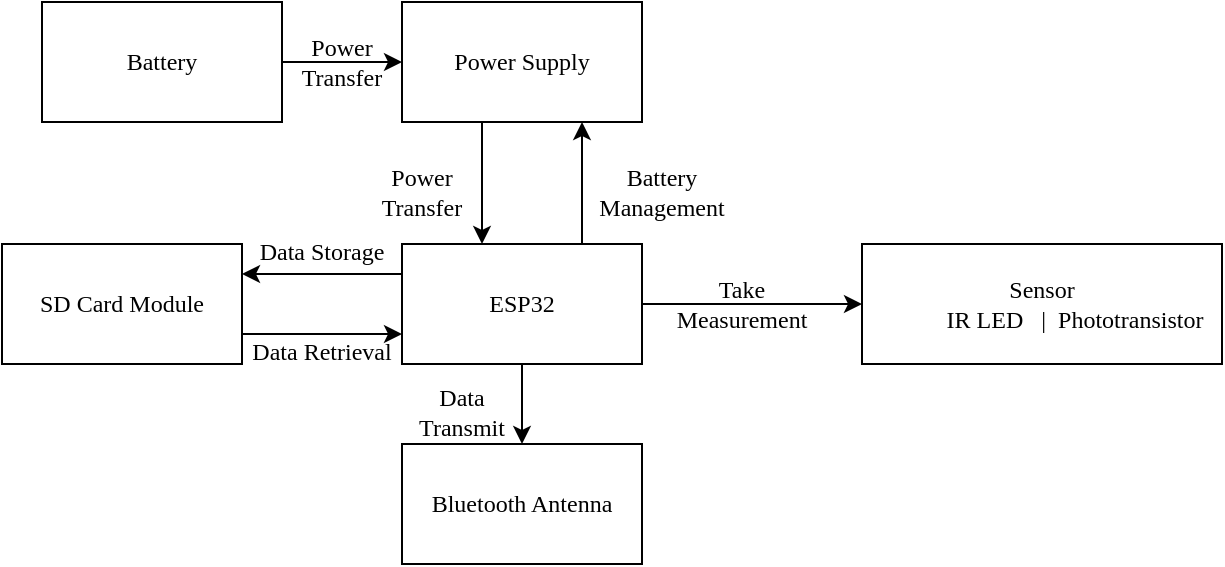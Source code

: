<mxfile version="15.8.9" pages="5"><diagram id="ptIAfMzB3e7v9HoSe_9r" name="Block Diagram"><mxGraphModel dx="1038" dy="564" grid="1" gridSize="10" guides="1" tooltips="1" connect="1" arrows="1" fold="1" page="1" pageScale="1" pageWidth="850" pageHeight="1100" math="0" shadow="0"><root><mxCell id="0"/><mxCell id="1" parent="0"/><mxCell id="o3-lI-Vu7wOy0M4y7gir-12" value="" style="edgeStyle=orthogonalEdgeStyle;rounded=0;orthogonalLoop=1;jettySize=auto;html=1;fontFamily=Times New Roman;" edge="1" parent="1" source="o3-lI-Vu7wOy0M4y7gir-1" target="o3-lI-Vu7wOy0M4y7gir-6"><mxGeometry relative="1" as="geometry"/></mxCell><mxCell id="o3-lI-Vu7wOy0M4y7gir-18" style="edgeStyle=orthogonalEdgeStyle;rounded=0;orthogonalLoop=1;jettySize=auto;html=1;exitX=0.75;exitY=0;exitDx=0;exitDy=0;entryX=0.75;entryY=1;entryDx=0;entryDy=0;fontFamily=Times New Roman;" edge="1" parent="1" source="o3-lI-Vu7wOy0M4y7gir-1" target="o3-lI-Vu7wOy0M4y7gir-2"><mxGeometry relative="1" as="geometry"><Array as="points"/></mxGeometry></mxCell><mxCell id="o3-lI-Vu7wOy0M4y7gir-23" style="edgeStyle=orthogonalEdgeStyle;rounded=0;orthogonalLoop=1;jettySize=auto;html=1;exitX=0;exitY=0.25;exitDx=0;exitDy=0;entryX=1;entryY=0.25;entryDx=0;entryDy=0;fontFamily=Times New Roman;" edge="1" parent="1" source="o3-lI-Vu7wOy0M4y7gir-1" target="o3-lI-Vu7wOy0M4y7gir-4"><mxGeometry relative="1" as="geometry"/></mxCell><mxCell id="o3-lI-Vu7wOy0M4y7gir-32" value="" style="edgeStyle=orthogonalEdgeStyle;rounded=0;orthogonalLoop=1;jettySize=auto;html=1;fontFamily=Times New Roman;" edge="1" parent="1" source="o3-lI-Vu7wOy0M4y7gir-1" target="o3-lI-Vu7wOy0M4y7gir-5"><mxGeometry relative="1" as="geometry"/></mxCell><mxCell id="o3-lI-Vu7wOy0M4y7gir-1" value="ESP32" style="rounded=0;whiteSpace=wrap;html=1;fontFamily=Times New Roman;" vertex="1" parent="1"><mxGeometry x="340" y="211" width="120" height="60" as="geometry"/></mxCell><mxCell id="o3-lI-Vu7wOy0M4y7gir-9" style="edgeStyle=orthogonalEdgeStyle;rounded=0;orthogonalLoop=1;jettySize=auto;html=1;exitX=0.5;exitY=1;exitDx=0;exitDy=0;fontFamily=Times New Roman;" edge="1" parent="1" source="o3-lI-Vu7wOy0M4y7gir-2" target="o3-lI-Vu7wOy0M4y7gir-1"><mxGeometry relative="1" as="geometry"><Array as="points"><mxPoint x="380" y="150"/></Array></mxGeometry></mxCell><mxCell id="o3-lI-Vu7wOy0M4y7gir-2" value="Power Supply" style="rounded=0;whiteSpace=wrap;html=1;fontFamily=Times New Roman;" vertex="1" parent="1"><mxGeometry x="340" y="90" width="120" height="60" as="geometry"/></mxCell><mxCell id="o3-lI-Vu7wOy0M4y7gir-8" style="edgeStyle=orthogonalEdgeStyle;rounded=0;orthogonalLoop=1;jettySize=auto;html=1;exitX=1;exitY=0.5;exitDx=0;exitDy=0;entryX=0;entryY=0.5;entryDx=0;entryDy=0;fontFamily=Times New Roman;" edge="1" parent="1" source="o3-lI-Vu7wOy0M4y7gir-3" target="o3-lI-Vu7wOy0M4y7gir-2"><mxGeometry relative="1" as="geometry"/></mxCell><mxCell id="o3-lI-Vu7wOy0M4y7gir-3" value="Battery" style="rounded=0;whiteSpace=wrap;html=1;fontFamily=Times New Roman;" vertex="1" parent="1"><mxGeometry x="160" y="90" width="120" height="60" as="geometry"/></mxCell><mxCell id="o3-lI-Vu7wOy0M4y7gir-24" style="edgeStyle=orthogonalEdgeStyle;rounded=0;orthogonalLoop=1;jettySize=auto;html=1;exitX=1;exitY=0.75;exitDx=0;exitDy=0;entryX=0;entryY=0.75;entryDx=0;entryDy=0;fontFamily=Times New Roman;" edge="1" parent="1" source="o3-lI-Vu7wOy0M4y7gir-4" target="o3-lI-Vu7wOy0M4y7gir-1"><mxGeometry relative="1" as="geometry"/></mxCell><mxCell id="o3-lI-Vu7wOy0M4y7gir-4" value="SD Card Module" style="rounded=0;whiteSpace=wrap;html=1;fontFamily=Times New Roman;" vertex="1" parent="1"><mxGeometry x="140" y="211" width="120" height="60" as="geometry"/></mxCell><mxCell id="o3-lI-Vu7wOy0M4y7gir-5" value="Bluetooth Antenna" style="rounded=0;whiteSpace=wrap;html=1;fontFamily=Times New Roman;" vertex="1" parent="1"><mxGeometry x="340" y="311" width="120" height="60" as="geometry"/></mxCell><mxCell id="o3-lI-Vu7wOy0M4y7gir-6" value="&lt;div&gt;Sensor&lt;/div&gt;&lt;div&gt;&amp;nbsp;&amp;nbsp;&amp;nbsp;&amp;nbsp;&amp;nbsp;&amp;nbsp;&amp;nbsp;&amp;nbsp;&amp;nbsp;&amp;nbsp;&amp;nbsp; IR LED&amp;nbsp;&amp;nbsp; |&amp;nbsp; Phototransistor&amp;nbsp; &lt;/div&gt;" style="rounded=0;whiteSpace=wrap;html=1;fontFamily=Times New Roman;" vertex="1" parent="1"><mxGeometry x="570" y="211" width="180" height="60" as="geometry"/></mxCell><mxCell id="o3-lI-Vu7wOy0M4y7gir-14" value="&lt;div&gt;Power&lt;/div&gt;&lt;div&gt;Transfer&lt;br&gt;&lt;/div&gt;" style="text;html=1;strokeColor=none;fillColor=none;align=center;verticalAlign=middle;whiteSpace=wrap;rounded=0;fontFamily=Times New Roman;" vertex="1" parent="1"><mxGeometry x="280" y="105" width="60" height="30" as="geometry"/></mxCell><mxCell id="o3-lI-Vu7wOy0M4y7gir-15" value="&lt;div&gt;Power&lt;/div&gt;&lt;div&gt;Transfer&lt;br&gt;&lt;/div&gt;" style="text;html=1;strokeColor=none;fillColor=none;align=center;verticalAlign=middle;whiteSpace=wrap;rounded=0;fontFamily=Times New Roman;" vertex="1" parent="1"><mxGeometry x="320" y="170" width="60" height="30" as="geometry"/></mxCell><mxCell id="o3-lI-Vu7wOy0M4y7gir-19" value="Battery Management" style="text;html=1;strokeColor=none;fillColor=none;align=center;verticalAlign=middle;whiteSpace=wrap;rounded=0;fontFamily=Times New Roman;" vertex="1" parent="1"><mxGeometry x="440" y="170" width="60" height="30" as="geometry"/></mxCell><mxCell id="o3-lI-Vu7wOy0M4y7gir-25" value="Data Storage" style="text;html=1;strokeColor=none;fillColor=none;align=center;verticalAlign=middle;whiteSpace=wrap;rounded=0;fontFamily=Times New Roman;" vertex="1" parent="1"><mxGeometry x="260" y="200" width="80" height="30" as="geometry"/></mxCell><mxCell id="o3-lI-Vu7wOy0M4y7gir-26" value="Data Retrieval" style="text;html=1;strokeColor=none;fillColor=none;align=center;verticalAlign=middle;whiteSpace=wrap;rounded=0;fontFamily=Times New Roman;" vertex="1" parent="1"><mxGeometry x="260" y="250" width="80" height="30" as="geometry"/></mxCell><mxCell id="o3-lI-Vu7wOy0M4y7gir-27" value="Data Transmit" style="text;html=1;strokeColor=none;fillColor=none;align=center;verticalAlign=middle;whiteSpace=wrap;rounded=0;fontFamily=Times New Roman;" vertex="1" parent="1"><mxGeometry x="340" y="280" width="60" height="30" as="geometry"/></mxCell><mxCell id="o3-lI-Vu7wOy0M4y7gir-31" value="&lt;div&gt;Take &lt;br&gt;&lt;/div&gt;&lt;div&gt;Measurement&lt;br&gt;&lt;/div&gt;" style="text;html=1;strokeColor=none;fillColor=none;align=center;verticalAlign=middle;whiteSpace=wrap;rounded=0;fontFamily=Times New Roman;" vertex="1" parent="1"><mxGeometry x="480" y="226" width="60" height="30" as="geometry"/></mxCell></root></mxGraphModel></diagram><diagram id="7GodERUiDY2am7jve1tN" name="Task Measure"><mxGraphModel dx="1038" dy="564" grid="1" gridSize="10" guides="1" tooltips="1" connect="1" arrows="1" fold="1" page="1" pageScale="1" pageWidth="850" pageHeight="1100" math="0" shadow="0"><root><mxCell id="iH55g83b1cjsVrWr9-6T-0"/><mxCell id="iH55g83b1cjsVrWr9-6T-1" parent="iH55g83b1cjsVrWr9-6T-0"/><mxCell id="iH55g83b1cjsVrWr9-6T-7" value="" style="edgeStyle=orthogonalEdgeStyle;rounded=0;orthogonalLoop=1;jettySize=auto;html=1;fontFamily=Times New Roman;" edge="1" parent="iH55g83b1cjsVrWr9-6T-1" source="iH55g83b1cjsVrWr9-6T-4" target="iH55g83b1cjsVrWr9-6T-5"><mxGeometry relative="1" as="geometry"/></mxCell><mxCell id="iH55g83b1cjsVrWr9-6T-4" value="&lt;div&gt;15 Min Timer&lt;/div&gt;&lt;div&gt;Finishes&lt;br&gt;&lt;/div&gt;" style="strokeWidth=2;html=1;shape=mxgraph.flowchart.start_2;whiteSpace=wrap;fontFamily=Times New Roman;" vertex="1" parent="iH55g83b1cjsVrWr9-6T-1"><mxGeometry x="260" y="76" width="100" height="100" as="geometry"/></mxCell><mxCell id="iH55g83b1cjsVrWr9-6T-8" value="" style="edgeStyle=orthogonalEdgeStyle;rounded=0;orthogonalLoop=1;jettySize=auto;html=1;fontFamily=Times New Roman;" edge="1" parent="iH55g83b1cjsVrWr9-6T-1" source="iH55g83b1cjsVrWr9-6T-5" target="iH55g83b1cjsVrWr9-6T-6"><mxGeometry relative="1" as="geometry"/></mxCell><mxCell id="iH55g83b1cjsVrWr9-6T-5" value="&lt;div&gt;Power sensor &lt;br&gt;&lt;/div&gt;&lt;div&gt;LED and Phototransistor&lt;br&gt;&lt;/div&gt;" style="rounded=1;whiteSpace=wrap;html=1;absoluteArcSize=1;arcSize=14;strokeWidth=2;fontFamily=Times New Roman;" vertex="1" parent="iH55g83b1cjsVrWr9-6T-1"><mxGeometry x="260" y="216" width="100" height="100" as="geometry"/></mxCell><mxCell id="iH55g83b1cjsVrWr9-6T-10" value="" style="edgeStyle=orthogonalEdgeStyle;rounded=0;orthogonalLoop=1;jettySize=auto;html=1;fontFamily=Times New Roman;" edge="1" parent="iH55g83b1cjsVrWr9-6T-1" source="iH55g83b1cjsVrWr9-6T-6" target="iH55g83b1cjsVrWr9-6T-9"><mxGeometry relative="1" as="geometry"/></mxCell><mxCell id="iH55g83b1cjsVrWr9-6T-6" value="&lt;div&gt;Measure&lt;/div&gt;&lt;div&gt;ADC&lt;br&gt;&lt;/div&gt;" style="strokeWidth=2;html=1;shape=mxgraph.flowchart.extract_or_measurement;whiteSpace=wrap;fontFamily=Times New Roman;labelPosition=center;verticalLabelPosition=middle;align=center;verticalAlign=bottom;" vertex="1" parent="iH55g83b1cjsVrWr9-6T-1"><mxGeometry x="262.5" y="346" width="95" height="60" as="geometry"/></mxCell><mxCell id="iH55g83b1cjsVrWr9-6T-12" value="" style="edgeStyle=orthogonalEdgeStyle;rounded=0;orthogonalLoop=1;jettySize=auto;html=1;fontFamily=Times New Roman;" edge="1" parent="iH55g83b1cjsVrWr9-6T-1" source="iH55g83b1cjsVrWr9-6T-9" target="iH55g83b1cjsVrWr9-6T-11"><mxGeometry relative="1" as="geometry"/></mxCell><mxCell id="iH55g83b1cjsVrWr9-6T-9" value="&lt;div&gt;Initialize Connection to &lt;br&gt;&lt;/div&gt;&lt;div&gt;SD card &lt;/div&gt;" style="rounded=1;whiteSpace=wrap;html=1;absoluteArcSize=1;arcSize=14;strokeWidth=2;fontFamily=Times New Roman;" vertex="1" parent="iH55g83b1cjsVrWr9-6T-1"><mxGeometry x="260" y="446" width="100" height="100" as="geometry"/></mxCell><mxCell id="iH55g83b1cjsVrWr9-6T-16" value="" style="edgeStyle=orthogonalEdgeStyle;rounded=0;orthogonalLoop=1;jettySize=auto;html=1;fontFamily=Times New Roman;" edge="1" parent="iH55g83b1cjsVrWr9-6T-1" source="iH55g83b1cjsVrWr9-6T-11" target="iH55g83b1cjsVrWr9-6T-13"><mxGeometry relative="1" as="geometry"/></mxCell><mxCell id="g84ZoQumytaIgtNzB_Y4-2" value="Write Data" style="edgeStyle=orthogonalEdgeStyle;rounded=0;orthogonalLoop=1;jettySize=auto;html=1;fontFamily=Times New Roman;" edge="1" parent="iH55g83b1cjsVrWr9-6T-1" source="iH55g83b1cjsVrWr9-6T-11" target="g84ZoQumytaIgtNzB_Y4-0"><mxGeometry relative="1" as="geometry"/></mxCell><mxCell id="iH55g83b1cjsVrWr9-6T-11" value="&lt;div&gt;Write New &lt;br&gt;&lt;/div&gt;&lt;div&gt;data entry&lt;/div&gt;&lt;div&gt;to file&lt;br&gt;&lt;/div&gt;" style="rounded=1;whiteSpace=wrap;html=1;absoluteArcSize=1;arcSize=14;strokeWidth=2;fontFamily=Times New Roman;" vertex="1" parent="iH55g83b1cjsVrWr9-6T-1"><mxGeometry x="260" y="586" width="100" height="100" as="geometry"/></mxCell><mxCell id="iH55g83b1cjsVrWr9-6T-15" value="" style="edgeStyle=orthogonalEdgeStyle;rounded=0;orthogonalLoop=1;jettySize=auto;html=1;fontFamily=Times New Roman;" edge="1" parent="iH55g83b1cjsVrWr9-6T-1" source="iH55g83b1cjsVrWr9-6T-13"><mxGeometry relative="1" as="geometry"><mxPoint x="310" y="856" as="targetPoint"/></mxGeometry></mxCell><mxCell id="iH55g83b1cjsVrWr9-6T-13" value="&lt;div&gt;Close Connection&lt;/div&gt;&lt;div&gt;To SD card&lt;br&gt;&lt;/div&gt;" style="rounded=1;whiteSpace=wrap;html=1;absoluteArcSize=1;arcSize=14;strokeWidth=2;fontFamily=Times New Roman;" vertex="1" parent="iH55g83b1cjsVrWr9-6T-1"><mxGeometry x="260" y="716" width="100" height="100" as="geometry"/></mxCell><mxCell id="iH55g83b1cjsVrWr9-6T-17" value="Return to sleep Mode" style="strokeWidth=2;html=1;shape=mxgraph.flowchart.terminator;whiteSpace=wrap;fontFamily=Times New Roman;" vertex="1" parent="iH55g83b1cjsVrWr9-6T-1"><mxGeometry x="260" y="856" width="100" height="60" as="geometry"/></mxCell><mxCell id="g84ZoQumytaIgtNzB_Y4-0" value="SD card File" style="strokeWidth=2;html=1;shape=mxgraph.flowchart.direct_data;whiteSpace=wrap;fontFamily=Times New Roman;" vertex="1" parent="iH55g83b1cjsVrWr9-6T-1"><mxGeometry x="430" y="606" width="100" height="60" as="geometry"/></mxCell><mxCell id="0XN_aptPq7WxWkqBFzUb-0" value="Task Init" style="text;strokeColor=none;fillColor=none;html=1;fontSize=24;fontStyle=1;verticalAlign=middle;align=center;fontFamily=Times New Roman;" vertex="1" parent="iH55g83b1cjsVrWr9-6T-1"><mxGeometry x="260" y="20" width="100" height="40" as="geometry"/></mxCell></root></mxGraphModel></diagram><diagram id="CiC3zfxQb4kZGJ9BP74O" name="Task Init"><mxGraphModel dx="1038" dy="564" grid="1" gridSize="10" guides="1" tooltips="1" connect="1" arrows="1" fold="1" page="1" pageScale="1" pageWidth="850" pageHeight="1100" math="0" shadow="0"><root><mxCell id="H5vkS821nC3LxF7_J96c-0"/><mxCell id="H5vkS821nC3LxF7_J96c-1" parent="H5vkS821nC3LxF7_J96c-0"/><mxCell id="dAR5KohhxpyjRiM-hhw6-2" value="" style="edgeStyle=orthogonalEdgeStyle;rounded=0;orthogonalLoop=1;jettySize=auto;html=1;fontFamily=Times New Roman;" edge="1" parent="H5vkS821nC3LxF7_J96c-1" source="dAR5KohhxpyjRiM-hhw6-0" target="dAR5KohhxpyjRiM-hhw6-1"><mxGeometry relative="1" as="geometry"/></mxCell><mxCell id="dAR5KohhxpyjRiM-hhw6-0" value="&lt;div&gt;Power On&lt;/div&gt;" style="strokeWidth=2;html=1;shape=mxgraph.flowchart.start_2;whiteSpace=wrap;fontFamily=Times New Roman;" vertex="1" parent="H5vkS821nC3LxF7_J96c-1"><mxGeometry x="90" y="51" width="100" height="100" as="geometry"/></mxCell><mxCell id="dAR5KohhxpyjRiM-hhw6-6" value="" style="edgeStyle=orthogonalEdgeStyle;rounded=0;orthogonalLoop=1;jettySize=auto;html=1;fontFamily=Times New Roman;" edge="1" parent="H5vkS821nC3LxF7_J96c-1" source="dAR5KohhxpyjRiM-hhw6-1" target="dAR5KohhxpyjRiM-hhw6-3"><mxGeometry relative="1" as="geometry"/></mxCell><mxCell id="dAR5KohhxpyjRiM-hhw6-1" value="&lt;div&gt;Check &lt;br&gt;&lt;/div&gt;&lt;div&gt;components&lt;/div&gt;" style="rounded=1;whiteSpace=wrap;html=1;absoluteArcSize=1;arcSize=14;strokeWidth=2;fontFamily=Times New Roman;" vertex="1" parent="H5vkS821nC3LxF7_J96c-1"><mxGeometry x="90" y="190" width="100" height="100" as="geometry"/></mxCell><mxCell id="dAR5KohhxpyjRiM-hhw6-7" value="No" style="edgeStyle=orthogonalEdgeStyle;rounded=0;orthogonalLoop=1;jettySize=auto;html=1;fontFamily=Times New Roman;" edge="1" parent="H5vkS821nC3LxF7_J96c-1" source="dAR5KohhxpyjRiM-hhw6-3" target="dAR5KohhxpyjRiM-hhw6-4"><mxGeometry relative="1" as="geometry"/></mxCell><mxCell id="dAR5KohhxpyjRiM-hhw6-11" value="&lt;div&gt;Yes&lt;/div&gt;" style="edgeStyle=orthogonalEdgeStyle;rounded=0;orthogonalLoop=1;jettySize=auto;html=1;fontFamily=Times New Roman;" edge="1" parent="H5vkS821nC3LxF7_J96c-1" source="dAR5KohhxpyjRiM-hhw6-3" target="dAR5KohhxpyjRiM-hhw6-10"><mxGeometry relative="1" as="geometry"/></mxCell><mxCell id="dAR5KohhxpyjRiM-hhw6-3" value="&lt;div&gt;Components&lt;/div&gt;&lt;div&gt;Functional?&lt;br&gt;&lt;/div&gt;" style="strokeWidth=2;html=1;shape=mxgraph.flowchart.decision;whiteSpace=wrap;fontFamily=Times New Roman;" vertex="1" parent="H5vkS821nC3LxF7_J96c-1"><mxGeometry x="90" y="320" width="100" height="100" as="geometry"/></mxCell><mxCell id="dAR5KohhxpyjRiM-hhw6-8" value="" style="edgeStyle=orthogonalEdgeStyle;rounded=0;orthogonalLoop=1;jettySize=auto;html=1;fontFamily=Times New Roman;" edge="1" parent="H5vkS821nC3LxF7_J96c-1" source="dAR5KohhxpyjRiM-hhw6-4" target="dAR5KohhxpyjRiM-hhw6-5"><mxGeometry relative="1" as="geometry"/></mxCell><mxCell id="dAR5KohhxpyjRiM-hhw6-4" value="&lt;div&gt;Write Error &lt;br&gt;&lt;/div&gt;&lt;div&gt;data on-chip NVM&lt;br&gt;&lt;/div&gt;" style="rounded=1;whiteSpace=wrap;html=1;absoluteArcSize=1;arcSize=14;strokeWidth=2;fontFamily=Times New Roman;" vertex="1" parent="H5vkS821nC3LxF7_J96c-1"><mxGeometry x="260" y="320" width="100" height="100" as="geometry"/></mxCell><mxCell id="dAR5KohhxpyjRiM-hhw6-5" value="Power Off" style="strokeWidth=2;html=1;shape=mxgraph.flowchart.terminator;whiteSpace=wrap;fontFamily=Times New Roman;" vertex="1" parent="H5vkS821nC3LxF7_J96c-1"><mxGeometry x="260" y="460" width="100" height="60" as="geometry"/></mxCell><mxCell id="dAR5KohhxpyjRiM-hhw6-13" value="" style="edgeStyle=orthogonalEdgeStyle;rounded=0;orthogonalLoop=1;jettySize=auto;html=1;fontFamily=Times New Roman;" edge="1" parent="H5vkS821nC3LxF7_J96c-1" source="dAR5KohhxpyjRiM-hhw6-10" target="dAR5KohhxpyjRiM-hhw6-12"><mxGeometry relative="1" as="geometry"/></mxCell><mxCell id="dAR5KohhxpyjRiM-hhw6-10" value="&lt;div&gt;Initialize&lt;/div&gt;&lt;div&gt;other Tasks &lt;br&gt;&lt;/div&gt;&lt;div&gt;&lt;br&gt; &lt;/div&gt;Setup Interrupts" style="rounded=1;whiteSpace=wrap;html=1;absoluteArcSize=1;arcSize=14;strokeWidth=2;fontFamily=Times New Roman;" vertex="1" parent="H5vkS821nC3LxF7_J96c-1"><mxGeometry x="90" y="460" width="100" height="100" as="geometry"/></mxCell><mxCell id="dAR5KohhxpyjRiM-hhw6-12" value="Enter Sleep Mode" style="strokeWidth=2;html=1;shape=mxgraph.flowchart.terminator;whiteSpace=wrap;fontFamily=Times New Roman;" vertex="1" parent="H5vkS821nC3LxF7_J96c-1"><mxGeometry x="90" y="590" width="100" height="60" as="geometry"/></mxCell><mxCell id="CWlARgrXhyBcLC-2jBuf-0" value="Task Init" style="text;strokeColor=none;fillColor=none;html=1;fontSize=24;fontStyle=1;verticalAlign=middle;align=center;fontFamily=Times New Roman;" vertex="1" parent="H5vkS821nC3LxF7_J96c-1"><mxGeometry x="90" width="100" height="40" as="geometry"/></mxCell></root></mxGraphModel></diagram><diagram id="BTruWTq1oZ9MR5md7Say" name="Task Transfer"><mxGraphModel dx="1888" dy="564" grid="1" gridSize="10" guides="1" tooltips="1" connect="1" arrows="1" fold="1" page="1" pageScale="1" pageWidth="850" pageHeight="1100" math="0" shadow="0"><root><mxCell id="y4teBDEJLvHaZM30xS8X-0"/><mxCell id="y4teBDEJLvHaZM30xS8X-1" parent="y4teBDEJLvHaZM30xS8X-0"/><mxCell id="IzzqUf9KswMlQ-p1s3kr-3" value="" style="edgeStyle=orthogonalEdgeStyle;rounded=0;orthogonalLoop=1;jettySize=auto;html=1;fontFamily=Times New Roman;" edge="1" parent="y4teBDEJLvHaZM30xS8X-1" source="IzzqUf9KswMlQ-p1s3kr-0" target="IzzqUf9KswMlQ-p1s3kr-2"><mxGeometry relative="1" as="geometry"/></mxCell><mxCell id="IzzqUf9KswMlQ-p1s3kr-0" value="Connection available" style="strokeWidth=2;html=1;shape=mxgraph.flowchart.start_2;whiteSpace=wrap;fontFamily=Times New Roman;" vertex="1" parent="y4teBDEJLvHaZM30xS8X-1"><mxGeometry x="110" y="90" width="100" height="100" as="geometry"/></mxCell><mxCell id="IzzqUf9KswMlQ-p1s3kr-5" value="&lt;div&gt;Fail&lt;/div&gt;" style="edgeStyle=orthogonalEdgeStyle;rounded=0;orthogonalLoop=1;jettySize=auto;html=1;fontFamily=Times New Roman;" edge="1" parent="y4teBDEJLvHaZM30xS8X-1" source="IzzqUf9KswMlQ-p1s3kr-2" target="IzzqUf9KswMlQ-p1s3kr-4"><mxGeometry relative="1" as="geometry"/></mxCell><mxCell id="xx7-rtNrZWluQrVruQLa-1" value="" style="edgeStyle=orthogonalEdgeStyle;rounded=0;orthogonalLoop=1;jettySize=auto;html=1;fontFamily=Times New Roman;" edge="1" parent="y4teBDEJLvHaZM30xS8X-1" source="IzzqUf9KswMlQ-p1s3kr-2" target="xx7-rtNrZWluQrVruQLa-0"><mxGeometry relative="1" as="geometry"/></mxCell><mxCell id="IzzqUf9KswMlQ-p1s3kr-2" value="&lt;div&gt;Successful&lt;/div&gt;&lt;div&gt;Connection?&lt;br&gt;&lt;/div&gt;" style="strokeWidth=2;html=1;shape=mxgraph.flowchart.decision;whiteSpace=wrap;fontFamily=Times New Roman;" vertex="1" parent="y4teBDEJLvHaZM30xS8X-1"><mxGeometry x="110" y="250" width="100" height="100" as="geometry"/></mxCell><mxCell id="IzzqUf9KswMlQ-p1s3kr-4" value="End Task" style="strokeWidth=2;html=1;shape=mxgraph.flowchart.terminator;whiteSpace=wrap;fontFamily=Times New Roman;" vertex="1" parent="y4teBDEJLvHaZM30xS8X-1"><mxGeometry x="280" y="270" width="100" height="60" as="geometry"/></mxCell><mxCell id="xx7-rtNrZWluQrVruQLa-5" value="" style="edgeStyle=orthogonalEdgeStyle;rounded=0;orthogonalLoop=1;jettySize=auto;html=1;fontFamily=Times New Roman;" edge="1" parent="y4teBDEJLvHaZM30xS8X-1" source="xx7-rtNrZWluQrVruQLa-0" target="xx7-rtNrZWluQrVruQLa-4"><mxGeometry relative="1" as="geometry"/></mxCell><mxCell id="xx7-rtNrZWluQrVruQLa-0" value="&lt;div&gt;Disable &lt;br&gt;&lt;/div&gt;&lt;div&gt;Task Measure&lt;/div&gt;&lt;div&gt;&lt;br&gt;&lt;/div&gt;&lt;div&gt;(Lock on Memory)&lt;br&gt;&lt;/div&gt;" style="rounded=1;whiteSpace=wrap;html=1;absoluteArcSize=1;arcSize=14;strokeWidth=2;fontFamily=Times New Roman;" vertex="1" parent="y4teBDEJLvHaZM30xS8X-1"><mxGeometry x="110" y="400" width="100" height="100" as="geometry"/></mxCell><mxCell id="xx7-rtNrZWluQrVruQLa-6" value="File Data" style="edgeStyle=orthogonalEdgeStyle;rounded=0;orthogonalLoop=1;jettySize=auto;html=1;fontFamily=Times New Roman;" edge="1" parent="y4teBDEJLvHaZM30xS8X-1" source="xx7-rtNrZWluQrVruQLa-3" target="xx7-rtNrZWluQrVruQLa-4"><mxGeometry relative="1" as="geometry"/></mxCell><mxCell id="xx7-rtNrZWluQrVruQLa-3" value="SD Card File" style="strokeWidth=2;html=1;shape=mxgraph.flowchart.direct_data;whiteSpace=wrap;fontFamily=Times New Roman;" vertex="1" parent="y4teBDEJLvHaZM30xS8X-1"><mxGeometry x="-60" y="563" width="100" height="60" as="geometry"/></mxCell><mxCell id="cgtbfGOLxz6tBbJoj0i7-1" value="" style="edgeStyle=orthogonalEdgeStyle;rounded=0;orthogonalLoop=1;jettySize=auto;html=1;fontFamily=Times New Roman;" edge="1" parent="y4teBDEJLvHaZM30xS8X-1" source="xx7-rtNrZWluQrVruQLa-4" target="cgtbfGOLxz6tBbJoj0i7-0"><mxGeometry relative="1" as="geometry"/></mxCell><mxCell id="xx7-rtNrZWluQrVruQLa-4" value="Transfer Files" style="rounded=1;whiteSpace=wrap;html=1;absoluteArcSize=1;arcSize=14;strokeWidth=2;fontFamily=Times New Roman;" vertex="1" parent="y4teBDEJLvHaZM30xS8X-1"><mxGeometry x="110" y="543" width="100" height="100" as="geometry"/></mxCell><mxCell id="cgtbfGOLxz6tBbJoj0i7-3" value="" style="edgeStyle=orthogonalEdgeStyle;rounded=0;orthogonalLoop=1;jettySize=auto;html=1;fontFamily=Times New Roman;" edge="1" parent="y4teBDEJLvHaZM30xS8X-1" source="cgtbfGOLxz6tBbJoj0i7-0" target="cgtbfGOLxz6tBbJoj0i7-2"><mxGeometry relative="1" as="geometry"/></mxCell><mxCell id="cgtbfGOLxz6tBbJoj0i7-0" value="&lt;div&gt;Re-enable &lt;br&gt;&lt;/div&gt;Task Measure" style="rounded=1;whiteSpace=wrap;html=1;absoluteArcSize=1;arcSize=14;strokeWidth=2;fontFamily=Times New Roman;" vertex="1" parent="y4teBDEJLvHaZM30xS8X-1"><mxGeometry x="110" y="680" width="100" height="100" as="geometry"/></mxCell><mxCell id="cgtbfGOLxz6tBbJoj0i7-2" value="Return to Sleep" style="strokeWidth=2;html=1;shape=mxgraph.flowchart.terminator;whiteSpace=wrap;fontFamily=Times New Roman;" vertex="1" parent="y4teBDEJLvHaZM30xS8X-1"><mxGeometry x="110" y="810" width="100" height="60" as="geometry"/></mxCell><mxCell id="gIY_5F7ZcyyflblR_Gfk-0" value="&lt;div&gt;Task Transfer&lt;/div&gt;" style="text;strokeColor=none;fillColor=none;html=1;fontSize=24;fontStyle=1;verticalAlign=middle;align=center;fontFamily=Times New Roman;" vertex="1" parent="y4teBDEJLvHaZM30xS8X-1"><mxGeometry x="110" y="30" width="100" height="40" as="geometry"/></mxCell></root></mxGraphModel></diagram><diagram id="8_2Qg6ZR4sU328-HJCng" name="Tasks Unified"><mxGraphModel dx="1888" dy="564" grid="1" gridSize="10" guides="1" tooltips="1" connect="1" arrows="1" fold="1" page="1" pageScale="1" pageWidth="850" pageHeight="1100" math="0" shadow="0"><root><mxCell id="aET2TyWxZ78_nCGqAOhi-0"/><mxCell id="aET2TyWxZ78_nCGqAOhi-1" parent="aET2TyWxZ78_nCGqAOhi-0"/><mxCell id="Jm_24NsCCerJntB16oDE-0" value="" style="edgeStyle=orthogonalEdgeStyle;rounded=0;orthogonalLoop=1;jettySize=auto;html=1;fontFamily=Times New Roman;" edge="1" source="Jm_24NsCCerJntB16oDE-1" target="Jm_24NsCCerJntB16oDE-4" parent="aET2TyWxZ78_nCGqAOhi-1"><mxGeometry relative="1" as="geometry"/></mxCell><mxCell id="Jm_24NsCCerJntB16oDE-1" value="Connection available" style="strokeWidth=2;html=1;shape=mxgraph.flowchart.start_2;whiteSpace=wrap;fontFamily=Times New Roman;" vertex="1" parent="aET2TyWxZ78_nCGqAOhi-1"><mxGeometry x="755" y="137" width="100" height="100" as="geometry"/></mxCell><mxCell id="Jm_24NsCCerJntB16oDE-2" value="&lt;div&gt;Fail&lt;/div&gt;" style="edgeStyle=orthogonalEdgeStyle;rounded=0;orthogonalLoop=1;jettySize=auto;html=1;fontFamily=Times New Roman;" edge="1" source="Jm_24NsCCerJntB16oDE-4" parent="aET2TyWxZ78_nCGqAOhi-1"><mxGeometry relative="1" as="geometry"><mxPoint x="925" y="327" as="targetPoint"/></mxGeometry></mxCell><mxCell id="Jm_24NsCCerJntB16oDE-3" value="" style="edgeStyle=orthogonalEdgeStyle;rounded=0;orthogonalLoop=1;jettySize=auto;html=1;fontFamily=Times New Roman;" edge="1" source="Jm_24NsCCerJntB16oDE-4" target="Jm_24NsCCerJntB16oDE-7" parent="aET2TyWxZ78_nCGqAOhi-1"><mxGeometry relative="1" as="geometry"/></mxCell><mxCell id="Jm_24NsCCerJntB16oDE-4" value="&lt;div&gt;Successful&lt;/div&gt;&lt;div&gt;Connection?&lt;br&gt;&lt;/div&gt;" style="strokeWidth=2;html=1;shape=mxgraph.flowchart.decision;whiteSpace=wrap;fontFamily=Times New Roman;" vertex="1" parent="aET2TyWxZ78_nCGqAOhi-1"><mxGeometry x="755" y="277" width="100" height="100" as="geometry"/></mxCell><mxCell id="Jm_24NsCCerJntB16oDE-5" value="End Task" style="strokeWidth=2;html=1;shape=mxgraph.flowchart.terminator;whiteSpace=wrap;fontFamily=Times New Roman;" vertex="1" parent="aET2TyWxZ78_nCGqAOhi-1"><mxGeometry x="940" y="297" width="100" height="60" as="geometry"/></mxCell><mxCell id="Jm_24NsCCerJntB16oDE-6" value="" style="edgeStyle=orthogonalEdgeStyle;rounded=0;orthogonalLoop=1;jettySize=auto;html=1;fontFamily=Times New Roman;" edge="1" source="Jm_24NsCCerJntB16oDE-7" target="Jm_24NsCCerJntB16oDE-11" parent="aET2TyWxZ78_nCGqAOhi-1"><mxGeometry relative="1" as="geometry"/></mxCell><mxCell id="Jm_24NsCCerJntB16oDE-7" value="&lt;div&gt;Disable &lt;br&gt;&lt;/div&gt;&lt;div&gt;Task Measure&lt;/div&gt;&lt;div&gt;&lt;br&gt;&lt;/div&gt;&lt;div&gt;(Lock on Memory)&lt;br&gt;&lt;/div&gt;" style="rounded=1;whiteSpace=wrap;html=1;absoluteArcSize=1;arcSize=14;strokeWidth=2;fontFamily=Times New Roman;" vertex="1" parent="aET2TyWxZ78_nCGqAOhi-1"><mxGeometry x="755" y="409" width="100" height="100" as="geometry"/></mxCell><mxCell id="Jm_24NsCCerJntB16oDE-8" value="File Data" style="edgeStyle=orthogonalEdgeStyle;rounded=0;orthogonalLoop=1;jettySize=auto;html=1;fontFamily=Times New Roman;" edge="1" source="Jm_24NsCCerJntB16oDE-9" target="Jm_24NsCCerJntB16oDE-11" parent="aET2TyWxZ78_nCGqAOhi-1"><mxGeometry relative="1" as="geometry"/></mxCell><mxCell id="Jm_24NsCCerJntB16oDE-9" value="SD Card File" style="strokeWidth=2;html=1;shape=mxgraph.flowchart.direct_data;whiteSpace=wrap;fontFamily=Times New Roman;" vertex="1" parent="aET2TyWxZ78_nCGqAOhi-1"><mxGeometry x="590" y="569" width="100" height="60" as="geometry"/></mxCell><mxCell id="Jm_24NsCCerJntB16oDE-10" value="" style="edgeStyle=orthogonalEdgeStyle;rounded=0;orthogonalLoop=1;jettySize=auto;html=1;fontFamily=Times New Roman;" edge="1" source="Jm_24NsCCerJntB16oDE-11" target="Jm_24NsCCerJntB16oDE-13" parent="aET2TyWxZ78_nCGqAOhi-1"><mxGeometry relative="1" as="geometry"/></mxCell><mxCell id="Jm_24NsCCerJntB16oDE-11" value="Transfer Files" style="rounded=1;whiteSpace=wrap;html=1;absoluteArcSize=1;arcSize=14;strokeWidth=2;fontFamily=Times New Roman;" vertex="1" parent="aET2TyWxZ78_nCGqAOhi-1"><mxGeometry x="755" y="549" width="100" height="100" as="geometry"/></mxCell><mxCell id="Jm_24NsCCerJntB16oDE-12" value="" style="edgeStyle=orthogonalEdgeStyle;rounded=0;orthogonalLoop=1;jettySize=auto;html=1;fontFamily=Times New Roman;" edge="1" source="Jm_24NsCCerJntB16oDE-13" target="Jm_24NsCCerJntB16oDE-14" parent="aET2TyWxZ78_nCGqAOhi-1"><mxGeometry relative="1" as="geometry"/></mxCell><mxCell id="Jm_24NsCCerJntB16oDE-13" value="&lt;div&gt;Re-enable &lt;br&gt;&lt;/div&gt;Task Measure" style="rounded=1;whiteSpace=wrap;html=1;absoluteArcSize=1;arcSize=14;strokeWidth=2;fontFamily=Times New Roman;" vertex="1" parent="aET2TyWxZ78_nCGqAOhi-1"><mxGeometry x="755" y="683" width="100" height="100" as="geometry"/></mxCell><mxCell id="Jm_24NsCCerJntB16oDE-14" value="Return to Sleep" style="strokeWidth=2;html=1;shape=mxgraph.flowchart.terminator;whiteSpace=wrap;fontFamily=Times New Roman;" vertex="1" parent="aET2TyWxZ78_nCGqAOhi-1"><mxGeometry x="755" y="826" width="100" height="60" as="geometry"/></mxCell><mxCell id="Jm_24NsCCerJntB16oDE-15" value="&lt;div&gt;Task Transfer&lt;/div&gt;" style="text;strokeColor=none;fillColor=none;html=1;fontSize=24;fontStyle=1;verticalAlign=middle;align=center;fontFamily=Times New Roman;" vertex="1" parent="aET2TyWxZ78_nCGqAOhi-1"><mxGeometry x="755" y="80" width="100" height="40" as="geometry"/></mxCell><mxCell id="yN_I5-FGjW-CDW8j140y-0" value="" style="edgeStyle=orthogonalEdgeStyle;rounded=0;orthogonalLoop=1;jettySize=auto;html=1;fontFamily=Times New Roman;" edge="1" source="yN_I5-FGjW-CDW8j140y-1" target="yN_I5-FGjW-CDW8j140y-3" parent="aET2TyWxZ78_nCGqAOhi-1"><mxGeometry relative="1" as="geometry"/></mxCell><mxCell id="yN_I5-FGjW-CDW8j140y-1" value="&lt;div&gt;Power On&lt;/div&gt;" style="strokeWidth=2;html=1;shape=mxgraph.flowchart.start_2;whiteSpace=wrap;fontFamily=Times New Roman;" vertex="1" parent="aET2TyWxZ78_nCGqAOhi-1"><mxGeometry x="-147" y="137" width="100" height="100" as="geometry"/></mxCell><mxCell id="yN_I5-FGjW-CDW8j140y-2" value="" style="edgeStyle=orthogonalEdgeStyle;rounded=0;orthogonalLoop=1;jettySize=auto;html=1;fontFamily=Times New Roman;" edge="1" source="yN_I5-FGjW-CDW8j140y-3" target="yN_I5-FGjW-CDW8j140y-6" parent="aET2TyWxZ78_nCGqAOhi-1"><mxGeometry relative="1" as="geometry"/></mxCell><mxCell id="yN_I5-FGjW-CDW8j140y-3" value="&lt;div&gt;Check &lt;br&gt;&lt;/div&gt;&lt;div&gt;components&lt;/div&gt;" style="rounded=1;whiteSpace=wrap;html=1;absoluteArcSize=1;arcSize=14;strokeWidth=2;fontFamily=Times New Roman;" vertex="1" parent="aET2TyWxZ78_nCGqAOhi-1"><mxGeometry x="-147" y="277" width="100" height="100" as="geometry"/></mxCell><mxCell id="yN_I5-FGjW-CDW8j140y-4" value="No" style="edgeStyle=orthogonalEdgeStyle;rounded=0;orthogonalLoop=1;jettySize=auto;html=1;fontFamily=Times New Roman;" edge="1" source="yN_I5-FGjW-CDW8j140y-6" target="yN_I5-FGjW-CDW8j140y-8" parent="aET2TyWxZ78_nCGqAOhi-1"><mxGeometry relative="1" as="geometry"/></mxCell><mxCell id="yN_I5-FGjW-CDW8j140y-5" value="&lt;div&gt;Yes&lt;/div&gt;" style="edgeStyle=orthogonalEdgeStyle;rounded=0;orthogonalLoop=1;jettySize=auto;html=1;fontFamily=Times New Roman;" edge="1" source="yN_I5-FGjW-CDW8j140y-6" target="yN_I5-FGjW-CDW8j140y-11" parent="aET2TyWxZ78_nCGqAOhi-1"><mxGeometry relative="1" as="geometry"/></mxCell><mxCell id="yN_I5-FGjW-CDW8j140y-6" value="&lt;div&gt;Components&lt;/div&gt;&lt;div&gt;Functional?&lt;br&gt;&lt;/div&gt;" style="strokeWidth=2;html=1;shape=mxgraph.flowchart.decision;whiteSpace=wrap;fontFamily=Times New Roman;" vertex="1" parent="aET2TyWxZ78_nCGqAOhi-1"><mxGeometry x="-147" y="409" width="100" height="100" as="geometry"/></mxCell><mxCell id="yN_I5-FGjW-CDW8j140y-7" value="" style="edgeStyle=orthogonalEdgeStyle;rounded=0;orthogonalLoop=1;jettySize=auto;html=1;fontFamily=Times New Roman;" edge="1" source="yN_I5-FGjW-CDW8j140y-8" target="yN_I5-FGjW-CDW8j140y-9" parent="aET2TyWxZ78_nCGqAOhi-1"><mxGeometry relative="1" as="geometry"/></mxCell><mxCell id="yN_I5-FGjW-CDW8j140y-8" value="&lt;div&gt;Write Error &lt;br&gt;&lt;/div&gt;&lt;div&gt;data on-chip NVM&lt;br&gt;&lt;/div&gt;" style="rounded=1;whiteSpace=wrap;html=1;absoluteArcSize=1;arcSize=14;strokeWidth=2;fontFamily=Times New Roman;" vertex="1" parent="aET2TyWxZ78_nCGqAOhi-1"><mxGeometry x="23" y="409" width="100" height="100" as="geometry"/></mxCell><mxCell id="yN_I5-FGjW-CDW8j140y-9" value="Power Off" style="strokeWidth=2;html=1;shape=mxgraph.flowchart.terminator;whiteSpace=wrap;fontFamily=Times New Roman;" vertex="1" parent="aET2TyWxZ78_nCGqAOhi-1"><mxGeometry x="23" y="569" width="100" height="60" as="geometry"/></mxCell><mxCell id="yN_I5-FGjW-CDW8j140y-10" value="" style="edgeStyle=orthogonalEdgeStyle;rounded=0;orthogonalLoop=1;jettySize=auto;html=1;fontFamily=Times New Roman;" edge="1" source="yN_I5-FGjW-CDW8j140y-11" target="yN_I5-FGjW-CDW8j140y-12" parent="aET2TyWxZ78_nCGqAOhi-1"><mxGeometry relative="1" as="geometry"/></mxCell><mxCell id="yN_I5-FGjW-CDW8j140y-11" value="&lt;div&gt;Initialize&lt;/div&gt;&lt;div&gt;other Tasks &lt;br&gt;&lt;/div&gt;&lt;div&gt;&lt;br&gt; &lt;/div&gt;Setup Interrupts" style="rounded=1;whiteSpace=wrap;html=1;absoluteArcSize=1;arcSize=14;strokeWidth=2;fontFamily=Times New Roman;" vertex="1" parent="aET2TyWxZ78_nCGqAOhi-1"><mxGeometry x="-147" y="549" width="100" height="100" as="geometry"/></mxCell><mxCell id="yN_I5-FGjW-CDW8j140y-12" value="Enter Sleep Mode" style="strokeWidth=2;html=1;shape=mxgraph.flowchart.terminator;whiteSpace=wrap;fontFamily=Times New Roman;" vertex="1" parent="aET2TyWxZ78_nCGqAOhi-1"><mxGeometry x="-147" y="703" width="100" height="60" as="geometry"/></mxCell><mxCell id="yN_I5-FGjW-CDW8j140y-13" value="Task Init" style="text;strokeColor=none;fillColor=none;html=1;fontSize=24;fontStyle=1;verticalAlign=middle;align=center;fontFamily=Times New Roman;" vertex="1" parent="aET2TyWxZ78_nCGqAOhi-1"><mxGeometry x="-147" y="80" width="100" height="40" as="geometry"/></mxCell><mxCell id="jgK-rbGxguV0kk5nqNOX-0" value="" style="edgeStyle=orthogonalEdgeStyle;rounded=0;orthogonalLoop=1;jettySize=auto;html=1;fontFamily=Times New Roman;" edge="1" source="jgK-rbGxguV0kk5nqNOX-1" target="jgK-rbGxguV0kk5nqNOX-3" parent="aET2TyWxZ78_nCGqAOhi-1"><mxGeometry relative="1" as="geometry"/></mxCell><mxCell id="jgK-rbGxguV0kk5nqNOX-1" value="&lt;div&gt;15 Min Timer&lt;/div&gt;&lt;div&gt;Finishes&lt;br&gt;&lt;/div&gt;" style="strokeWidth=2;html=1;shape=mxgraph.flowchart.start_2;whiteSpace=wrap;fontFamily=Times New Roman;" vertex="1" parent="aET2TyWxZ78_nCGqAOhi-1"><mxGeometry x="240" y="137" width="100" height="100" as="geometry"/></mxCell><mxCell id="jgK-rbGxguV0kk5nqNOX-2" value="" style="edgeStyle=orthogonalEdgeStyle;rounded=0;orthogonalLoop=1;jettySize=auto;html=1;fontFamily=Times New Roman;" edge="1" source="jgK-rbGxguV0kk5nqNOX-3" target="jgK-rbGxguV0kk5nqNOX-5" parent="aET2TyWxZ78_nCGqAOhi-1"><mxGeometry relative="1" as="geometry"/></mxCell><mxCell id="jgK-rbGxguV0kk5nqNOX-3" value="&lt;div&gt;Power sensor &lt;br&gt;&lt;/div&gt;&lt;div&gt;LED and Phototransistor&lt;br&gt;&lt;/div&gt;" style="rounded=1;whiteSpace=wrap;html=1;absoluteArcSize=1;arcSize=14;strokeWidth=2;fontFamily=Times New Roman;" vertex="1" parent="aET2TyWxZ78_nCGqAOhi-1"><mxGeometry x="240" y="277" width="100" height="100" as="geometry"/></mxCell><mxCell id="jgK-rbGxguV0kk5nqNOX-4" value="" style="edgeStyle=orthogonalEdgeStyle;rounded=0;orthogonalLoop=1;jettySize=auto;html=1;fontFamily=Times New Roman;" edge="1" source="jgK-rbGxguV0kk5nqNOX-5" target="jgK-rbGxguV0kk5nqNOX-7" parent="aET2TyWxZ78_nCGqAOhi-1"><mxGeometry relative="1" as="geometry"/></mxCell><mxCell id="jgK-rbGxguV0kk5nqNOX-5" value="&lt;div&gt;Measure&lt;/div&gt;&lt;div&gt;ADC&lt;br&gt;&lt;/div&gt;" style="strokeWidth=2;html=1;shape=mxgraph.flowchart.extract_or_measurement;whiteSpace=wrap;fontFamily=Times New Roman;labelPosition=center;verticalLabelPosition=middle;align=center;verticalAlign=bottom;" vertex="1" parent="aET2TyWxZ78_nCGqAOhi-1"><mxGeometry x="242.5" y="429" width="95" height="60" as="geometry"/></mxCell><mxCell id="jgK-rbGxguV0kk5nqNOX-17" value="" style="edgeStyle=orthogonalEdgeStyle;rounded=0;orthogonalLoop=1;jettySize=auto;html=1;fontFamily=Times New Roman;" edge="1" parent="aET2TyWxZ78_nCGqAOhi-1" source="jgK-rbGxguV0kk5nqNOX-7" target="jgK-rbGxguV0kk5nqNOX-10"><mxGeometry relative="1" as="geometry"/></mxCell><mxCell id="jgK-rbGxguV0kk5nqNOX-7" value="&lt;div&gt;Initialize Connection to &lt;br&gt;&lt;/div&gt;&lt;div&gt;SD card &lt;/div&gt;" style="rounded=1;whiteSpace=wrap;html=1;absoluteArcSize=1;arcSize=14;strokeWidth=2;fontFamily=Times New Roman;" vertex="1" parent="aET2TyWxZ78_nCGqAOhi-1"><mxGeometry x="240" y="549" width="100" height="100" as="geometry"/></mxCell><mxCell id="jgK-rbGxguV0kk5nqNOX-9" value="Write Data" style="edgeStyle=orthogonalEdgeStyle;rounded=0;orthogonalLoop=1;jettySize=auto;html=1;fontFamily=Times New Roman;" edge="1" source="jgK-rbGxguV0kk5nqNOX-10" target="jgK-rbGxguV0kk5nqNOX-14" parent="aET2TyWxZ78_nCGqAOhi-1"><mxGeometry relative="1" as="geometry"/></mxCell><mxCell id="jgK-rbGxguV0kk5nqNOX-18" value="" style="edgeStyle=orthogonalEdgeStyle;rounded=0;orthogonalLoop=1;jettySize=auto;html=1;fontFamily=Times New Roman;" edge="1" parent="aET2TyWxZ78_nCGqAOhi-1" source="jgK-rbGxguV0kk5nqNOX-10" target="jgK-rbGxguV0kk5nqNOX-12"><mxGeometry relative="1" as="geometry"/></mxCell><mxCell id="jgK-rbGxguV0kk5nqNOX-10" value="&lt;div&gt;Write New &lt;br&gt;&lt;/div&gt;&lt;div&gt;data entry&lt;/div&gt;&lt;div&gt;to file&lt;br&gt;&lt;/div&gt;" style="rounded=1;whiteSpace=wrap;html=1;absoluteArcSize=1;arcSize=14;strokeWidth=2;fontFamily=Times New Roman;" vertex="1" parent="aET2TyWxZ78_nCGqAOhi-1"><mxGeometry x="240" y="680" width="100" height="100" as="geometry"/></mxCell><mxCell id="jgK-rbGxguV0kk5nqNOX-16" value="" style="edgeStyle=orthogonalEdgeStyle;rounded=0;orthogonalLoop=1;jettySize=auto;html=1;fontFamily=Times New Roman;" edge="1" parent="aET2TyWxZ78_nCGqAOhi-1" source="jgK-rbGxguV0kk5nqNOX-12" target="jgK-rbGxguV0kk5nqNOX-13"><mxGeometry relative="1" as="geometry"/></mxCell><mxCell id="jgK-rbGxguV0kk5nqNOX-12" value="&lt;div&gt;Close Connection&lt;/div&gt;&lt;div&gt;To SD card&lt;br&gt;&lt;/div&gt;" style="rounded=1;whiteSpace=wrap;html=1;absoluteArcSize=1;arcSize=14;strokeWidth=2;fontFamily=Times New Roman;" vertex="1" parent="aET2TyWxZ78_nCGqAOhi-1"><mxGeometry x="240" y="806" width="100" height="100" as="geometry"/></mxCell><mxCell id="jgK-rbGxguV0kk5nqNOX-13" value="Return to sleep Mode" style="strokeWidth=2;html=1;shape=mxgraph.flowchart.terminator;whiteSpace=wrap;fontFamily=Times New Roman;" vertex="1" parent="aET2TyWxZ78_nCGqAOhi-1"><mxGeometry x="240" y="951" width="100" height="60" as="geometry"/></mxCell><mxCell id="jgK-rbGxguV0kk5nqNOX-14" value="SD card File" style="strokeWidth=2;html=1;shape=mxgraph.flowchart.direct_data;whiteSpace=wrap;fontFamily=Times New Roman;" vertex="1" parent="aET2TyWxZ78_nCGqAOhi-1"><mxGeometry x="420" y="703" width="100" height="60" as="geometry"/></mxCell><mxCell id="jgK-rbGxguV0kk5nqNOX-15" value="&lt;div&gt;Task Measure&lt;/div&gt;" style="text;strokeColor=none;fillColor=none;html=1;fontSize=24;fontStyle=1;verticalAlign=middle;align=center;fontFamily=Times New Roman;" vertex="1" parent="aET2TyWxZ78_nCGqAOhi-1"><mxGeometry x="240" y="80" width="100" height="40" as="geometry"/></mxCell></root></mxGraphModel></diagram></mxfile>